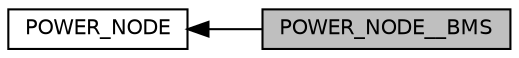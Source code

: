 digraph "POWER_NODE__BMS"
{
  edge [fontname="Helvetica",fontsize="10",labelfontname="Helvetica",labelfontsize="10"];
  node [fontname="Helvetica",fontsize="10",shape=record];
  rankdir=LR;
  Node0 [label="POWER_NODE__BMS",height=0.2,width=0.4,color="black", fillcolor="grey75", style="filled", fontcolor="black"];
  Node1 [label="POWER_NODE",height=0.2,width=0.4,color="black", fillcolor="white", style="filled",URL="$group___p_o_w_e_r___n_o_d_e.html"];
  Node1->Node0 [shape=plaintext, dir="back", style="solid"];
}
